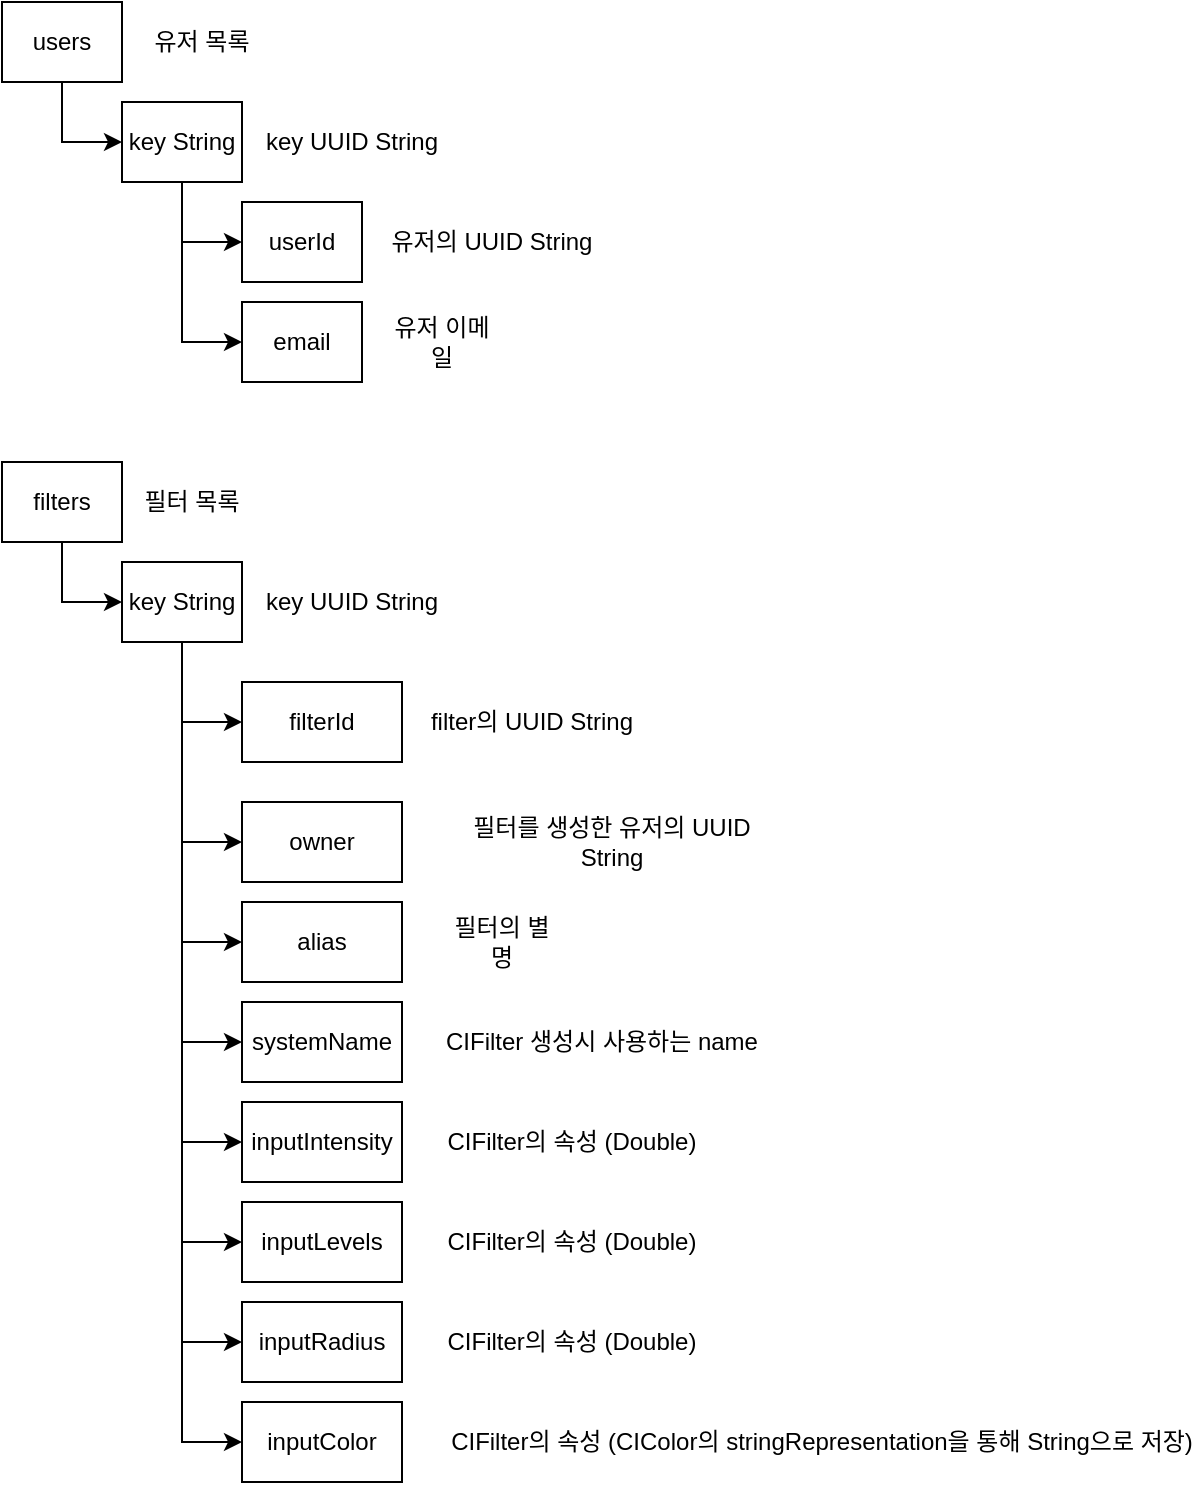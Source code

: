 <mxfile version="22.1.15" type="github">
  <diagram id="R2lEEEUBdFMjLlhIrx00" name="Page-1">
    <mxGraphModel dx="1434" dy="802" grid="1" gridSize="10" guides="1" tooltips="1" connect="1" arrows="1" fold="1" page="1" pageScale="1" pageWidth="850" pageHeight="1100" math="0" shadow="0" extFonts="Permanent Marker^https://fonts.googleapis.com/css?family=Permanent+Marker">
      <root>
        <mxCell id="0" />
        <mxCell id="1" parent="0" />
        <mxCell id="U1yXxaIOmcig_eQmITEe-3" style="edgeStyle=orthogonalEdgeStyle;rounded=0;orthogonalLoop=1;jettySize=auto;html=1;entryX=0;entryY=0.5;entryDx=0;entryDy=0;" edge="1" parent="1" source="RtgioMKfse8DX8DaYKsL-49" target="U1yXxaIOmcig_eQmITEe-1">
          <mxGeometry relative="1" as="geometry" />
        </mxCell>
        <mxCell id="RtgioMKfse8DX8DaYKsL-49" value="users" style="rounded=0;whiteSpace=wrap;html=1;" parent="1" vertex="1">
          <mxGeometry x="20" y="20" width="60" height="40" as="geometry" />
        </mxCell>
        <mxCell id="RtgioMKfse8DX8DaYKsL-51" value="userId" style="rounded=0;whiteSpace=wrap;html=1;" parent="1" vertex="1">
          <mxGeometry x="140" y="120" width="60" height="40" as="geometry" />
        </mxCell>
        <mxCell id="RtgioMKfse8DX8DaYKsL-52" value="email" style="rounded=0;whiteSpace=wrap;html=1;" parent="1" vertex="1">
          <mxGeometry x="140" y="170" width="60" height="40" as="geometry" />
        </mxCell>
        <mxCell id="RtgioMKfse8DX8DaYKsL-54" value="유저의 UUID String" style="text;html=1;strokeColor=none;fillColor=none;align=center;verticalAlign=middle;whiteSpace=wrap;rounded=0;" parent="1" vertex="1">
          <mxGeometry x="210" y="125" width="110" height="30" as="geometry" />
        </mxCell>
        <mxCell id="RtgioMKfse8DX8DaYKsL-84" value="유저 목록" style="text;html=1;strokeColor=none;fillColor=none;align=center;verticalAlign=middle;whiteSpace=wrap;rounded=0;" parent="1" vertex="1">
          <mxGeometry x="90" y="25" width="60" height="30" as="geometry" />
        </mxCell>
        <mxCell id="RtgioMKfse8DX8DaYKsL-85" value="유저 이메일" style="text;html=1;strokeColor=none;fillColor=none;align=center;verticalAlign=middle;whiteSpace=wrap;rounded=0;" parent="1" vertex="1">
          <mxGeometry x="210" y="175" width="60" height="30" as="geometry" />
        </mxCell>
        <mxCell id="8AirZVET5I4wOjXrs4ER-19" style="edgeStyle=orthogonalEdgeStyle;rounded=0;orthogonalLoop=1;jettySize=auto;html=1;exitX=0.5;exitY=1;exitDx=0;exitDy=0;entryX=0;entryY=0.5;entryDx=0;entryDy=0;" parent="1" source="8AirZVET5I4wOjXrs4ER-1" target="8AirZVET5I4wOjXrs4ER-2" edge="1">
          <mxGeometry relative="1" as="geometry" />
        </mxCell>
        <mxCell id="MmhQboOBsJU7KOLaHAh9-4" style="edgeStyle=orthogonalEdgeStyle;rounded=0;orthogonalLoop=1;jettySize=auto;html=1;entryX=0;entryY=0.5;entryDx=0;entryDy=0;" parent="1" source="8AirZVET5I4wOjXrs4ER-1" target="8AirZVET5I4wOjXrs4ER-17" edge="1">
          <mxGeometry relative="1" as="geometry" />
        </mxCell>
        <mxCell id="MmhQboOBsJU7KOLaHAh9-5" style="edgeStyle=orthogonalEdgeStyle;rounded=0;orthogonalLoop=1;jettySize=auto;html=1;entryX=0;entryY=0.5;entryDx=0;entryDy=0;" parent="1" source="8AirZVET5I4wOjXrs4ER-1" target="8AirZVET5I4wOjXrs4ER-3" edge="1">
          <mxGeometry relative="1" as="geometry" />
        </mxCell>
        <mxCell id="MmhQboOBsJU7KOLaHAh9-6" style="edgeStyle=orthogonalEdgeStyle;rounded=0;orthogonalLoop=1;jettySize=auto;html=1;entryX=0;entryY=0.5;entryDx=0;entryDy=0;" parent="1" source="8AirZVET5I4wOjXrs4ER-1" target="8AirZVET5I4wOjXrs4ER-5" edge="1">
          <mxGeometry relative="1" as="geometry" />
        </mxCell>
        <mxCell id="MmhQboOBsJU7KOLaHAh9-7" style="edgeStyle=orthogonalEdgeStyle;rounded=0;orthogonalLoop=1;jettySize=auto;html=1;entryX=0;entryY=0.5;entryDx=0;entryDy=0;" parent="1" source="8AirZVET5I4wOjXrs4ER-1" target="8AirZVET5I4wOjXrs4ER-7" edge="1">
          <mxGeometry relative="1" as="geometry" />
        </mxCell>
        <mxCell id="MmhQboOBsJU7KOLaHAh9-8" style="edgeStyle=orthogonalEdgeStyle;rounded=0;orthogonalLoop=1;jettySize=auto;html=1;entryX=0;entryY=0.5;entryDx=0;entryDy=0;" parent="1" source="8AirZVET5I4wOjXrs4ER-1" target="8AirZVET5I4wOjXrs4ER-8" edge="1">
          <mxGeometry relative="1" as="geometry" />
        </mxCell>
        <mxCell id="MmhQboOBsJU7KOLaHAh9-9" style="edgeStyle=orthogonalEdgeStyle;rounded=0;orthogonalLoop=1;jettySize=auto;html=1;entryX=0;entryY=0.5;entryDx=0;entryDy=0;" parent="1" source="8AirZVET5I4wOjXrs4ER-1" target="8AirZVET5I4wOjXrs4ER-9" edge="1">
          <mxGeometry relative="1" as="geometry" />
        </mxCell>
        <mxCell id="MmhQboOBsJU7KOLaHAh9-10" style="edgeStyle=orthogonalEdgeStyle;rounded=0;orthogonalLoop=1;jettySize=auto;html=1;entryX=0;entryY=0.5;entryDx=0;entryDy=0;" parent="1" source="8AirZVET5I4wOjXrs4ER-1" target="8AirZVET5I4wOjXrs4ER-10" edge="1">
          <mxGeometry relative="1" as="geometry" />
        </mxCell>
        <mxCell id="8AirZVET5I4wOjXrs4ER-1" value="key String" style="rounded=0;whiteSpace=wrap;html=1;" parent="1" vertex="1">
          <mxGeometry x="80" y="300" width="60" height="40" as="geometry" />
        </mxCell>
        <mxCell id="8AirZVET5I4wOjXrs4ER-2" value="filterId" style="rounded=0;whiteSpace=wrap;html=1;" parent="1" vertex="1">
          <mxGeometry x="140" y="360" width="80" height="40" as="geometry" />
        </mxCell>
        <mxCell id="8AirZVET5I4wOjXrs4ER-3" value="alias" style="rounded=0;whiteSpace=wrap;html=1;" parent="1" vertex="1">
          <mxGeometry x="140" y="470" width="80" height="40" as="geometry" />
        </mxCell>
        <mxCell id="8AirZVET5I4wOjXrs4ER-4" value="필터의 별명" style="text;html=1;strokeColor=none;fillColor=none;align=center;verticalAlign=middle;whiteSpace=wrap;rounded=0;" parent="1" vertex="1">
          <mxGeometry x="240" y="475" width="60" height="30" as="geometry" />
        </mxCell>
        <mxCell id="8AirZVET5I4wOjXrs4ER-5" value="systemName" style="rounded=0;whiteSpace=wrap;html=1;" parent="1" vertex="1">
          <mxGeometry x="140" y="520" width="80" height="40" as="geometry" />
        </mxCell>
        <mxCell id="8AirZVET5I4wOjXrs4ER-6" value="CIFilter 생성시 사용하는 name" style="text;html=1;strokeColor=none;fillColor=none;align=center;verticalAlign=middle;whiteSpace=wrap;rounded=0;" parent="1" vertex="1">
          <mxGeometry x="240" y="525" width="160" height="30" as="geometry" />
        </mxCell>
        <mxCell id="8AirZVET5I4wOjXrs4ER-7" value="inputIntensity" style="rounded=0;whiteSpace=wrap;html=1;" parent="1" vertex="1">
          <mxGeometry x="140" y="570" width="80" height="40" as="geometry" />
        </mxCell>
        <mxCell id="8AirZVET5I4wOjXrs4ER-8" value="inputLevels" style="rounded=0;whiteSpace=wrap;html=1;" parent="1" vertex="1">
          <mxGeometry x="140" y="620" width="80" height="40" as="geometry" />
        </mxCell>
        <mxCell id="8AirZVET5I4wOjXrs4ER-9" value="inputRadius" style="rounded=0;whiteSpace=wrap;html=1;" parent="1" vertex="1">
          <mxGeometry x="140" y="670" width="80" height="40" as="geometry" />
        </mxCell>
        <mxCell id="8AirZVET5I4wOjXrs4ER-10" value="inputColor" style="rounded=0;whiteSpace=wrap;html=1;" parent="1" vertex="1">
          <mxGeometry x="140" y="720" width="80" height="40" as="geometry" />
        </mxCell>
        <mxCell id="8AirZVET5I4wOjXrs4ER-11" value="CIFilter의 속성 (Double)" style="text;html=1;strokeColor=none;fillColor=none;align=center;verticalAlign=middle;whiteSpace=wrap;rounded=0;" parent="1" vertex="1">
          <mxGeometry x="240" y="575" width="130" height="30" as="geometry" />
        </mxCell>
        <mxCell id="8AirZVET5I4wOjXrs4ER-12" value="CIFilter의 속성 (CIColor의 stringRepresentation을 통해 String으로 저장)" style="text;html=1;strokeColor=none;fillColor=none;align=center;verticalAlign=middle;whiteSpace=wrap;rounded=0;" parent="1" vertex="1">
          <mxGeometry x="240" y="725" width="380" height="30" as="geometry" />
        </mxCell>
        <mxCell id="8AirZVET5I4wOjXrs4ER-13" value="CIFilter의 속성 (Double)" style="text;html=1;strokeColor=none;fillColor=none;align=center;verticalAlign=middle;whiteSpace=wrap;rounded=0;" parent="1" vertex="1">
          <mxGeometry x="240" y="625" width="130" height="30" as="geometry" />
        </mxCell>
        <mxCell id="8AirZVET5I4wOjXrs4ER-14" value="CIFilter의 속성 (Double)" style="text;html=1;strokeColor=none;fillColor=none;align=center;verticalAlign=middle;whiteSpace=wrap;rounded=0;" parent="1" vertex="1">
          <mxGeometry x="240" y="675" width="130" height="30" as="geometry" />
        </mxCell>
        <mxCell id="8AirZVET5I4wOjXrs4ER-15" value="key UUID String" style="text;html=1;strokeColor=none;fillColor=none;align=center;verticalAlign=middle;whiteSpace=wrap;rounded=0;" parent="1" vertex="1">
          <mxGeometry x="150" y="305" width="90" height="30" as="geometry" />
        </mxCell>
        <mxCell id="8AirZVET5I4wOjXrs4ER-16" value="filter의 UUID String" style="text;html=1;strokeColor=none;fillColor=none;align=center;verticalAlign=middle;whiteSpace=wrap;rounded=0;" parent="1" vertex="1">
          <mxGeometry x="230" y="365" width="110" height="30" as="geometry" />
        </mxCell>
        <mxCell id="8AirZVET5I4wOjXrs4ER-17" value="owner" style="rounded=0;whiteSpace=wrap;html=1;" parent="1" vertex="1">
          <mxGeometry x="140" y="420" width="80" height="40" as="geometry" />
        </mxCell>
        <mxCell id="8AirZVET5I4wOjXrs4ER-18" value="필터를 생성한 유저의 UUID String" style="text;html=1;strokeColor=none;fillColor=none;align=center;verticalAlign=middle;whiteSpace=wrap;rounded=0;" parent="1" vertex="1">
          <mxGeometry x="240" y="425" width="170" height="30" as="geometry" />
        </mxCell>
        <mxCell id="U1yXxaIOmcig_eQmITEe-4" style="edgeStyle=orthogonalEdgeStyle;rounded=0;orthogonalLoop=1;jettySize=auto;html=1;entryX=0;entryY=0.5;entryDx=0;entryDy=0;" edge="1" parent="1" source="U1yXxaIOmcig_eQmITEe-1" target="RtgioMKfse8DX8DaYKsL-51">
          <mxGeometry relative="1" as="geometry" />
        </mxCell>
        <mxCell id="U1yXxaIOmcig_eQmITEe-5" style="edgeStyle=orthogonalEdgeStyle;rounded=0;orthogonalLoop=1;jettySize=auto;html=1;entryX=0;entryY=0.5;entryDx=0;entryDy=0;" edge="1" parent="1" source="U1yXxaIOmcig_eQmITEe-1" target="RtgioMKfse8DX8DaYKsL-52">
          <mxGeometry relative="1" as="geometry" />
        </mxCell>
        <mxCell id="U1yXxaIOmcig_eQmITEe-1" value="key String" style="rounded=0;whiteSpace=wrap;html=1;" vertex="1" parent="1">
          <mxGeometry x="80" y="70" width="60" height="40" as="geometry" />
        </mxCell>
        <mxCell id="U1yXxaIOmcig_eQmITEe-2" value="key UUID String" style="text;html=1;strokeColor=none;fillColor=none;align=center;verticalAlign=middle;whiteSpace=wrap;rounded=0;" vertex="1" parent="1">
          <mxGeometry x="150" y="75" width="90" height="30" as="geometry" />
        </mxCell>
        <mxCell id="U1yXxaIOmcig_eQmITEe-8" style="edgeStyle=orthogonalEdgeStyle;rounded=0;orthogonalLoop=1;jettySize=auto;html=1;entryX=0;entryY=0.5;entryDx=0;entryDy=0;" edge="1" parent="1" source="U1yXxaIOmcig_eQmITEe-6" target="8AirZVET5I4wOjXrs4ER-1">
          <mxGeometry relative="1" as="geometry" />
        </mxCell>
        <mxCell id="U1yXxaIOmcig_eQmITEe-6" value="filters" style="rounded=0;whiteSpace=wrap;html=1;" vertex="1" parent="1">
          <mxGeometry x="20" y="250" width="60" height="40" as="geometry" />
        </mxCell>
        <mxCell id="U1yXxaIOmcig_eQmITEe-7" value="필터 목록" style="text;html=1;strokeColor=none;fillColor=none;align=center;verticalAlign=middle;whiteSpace=wrap;rounded=0;" vertex="1" parent="1">
          <mxGeometry x="90" y="255" width="50" height="30" as="geometry" />
        </mxCell>
      </root>
    </mxGraphModel>
  </diagram>
</mxfile>
